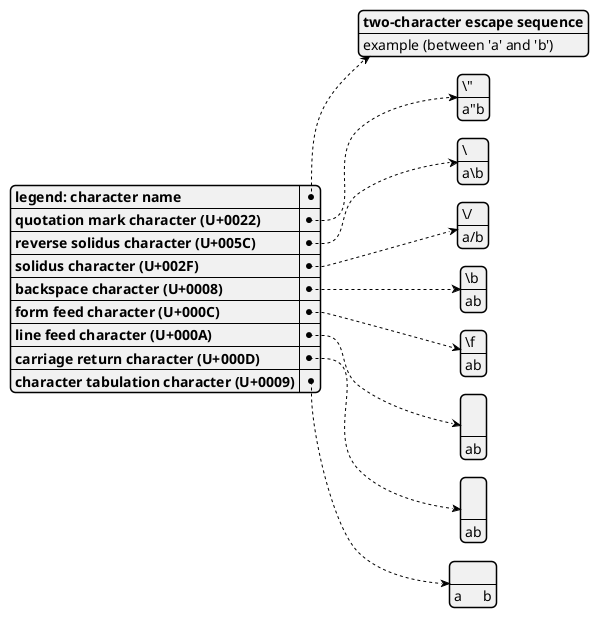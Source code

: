 @startjson
{
"**legend**: character name":              ["**two-character escape sequence**", "example (between 'a' and 'b')"],
"quotation mark character (U+0022)":       ["\\\"", "a\"b"],
"reverse solidus character (U+005C)":      ["\\\\", "a\\b"],
"solidus character (U+002F)":              ["\\\/", "a\/b"],
"backspace character (U+0008)":            ["\\b", "a\bb"],
"form feed character (U+000C)":            ["\\f", "a\fb"],
"line feed character (U+000A)":            ["\\n", "a\nb"],
"carriage return character (U+000D)":      ["\\r", "a\rb"],
"character tabulation character (U+0009)": ["\\t", "a\tb"]
}
@endjson

